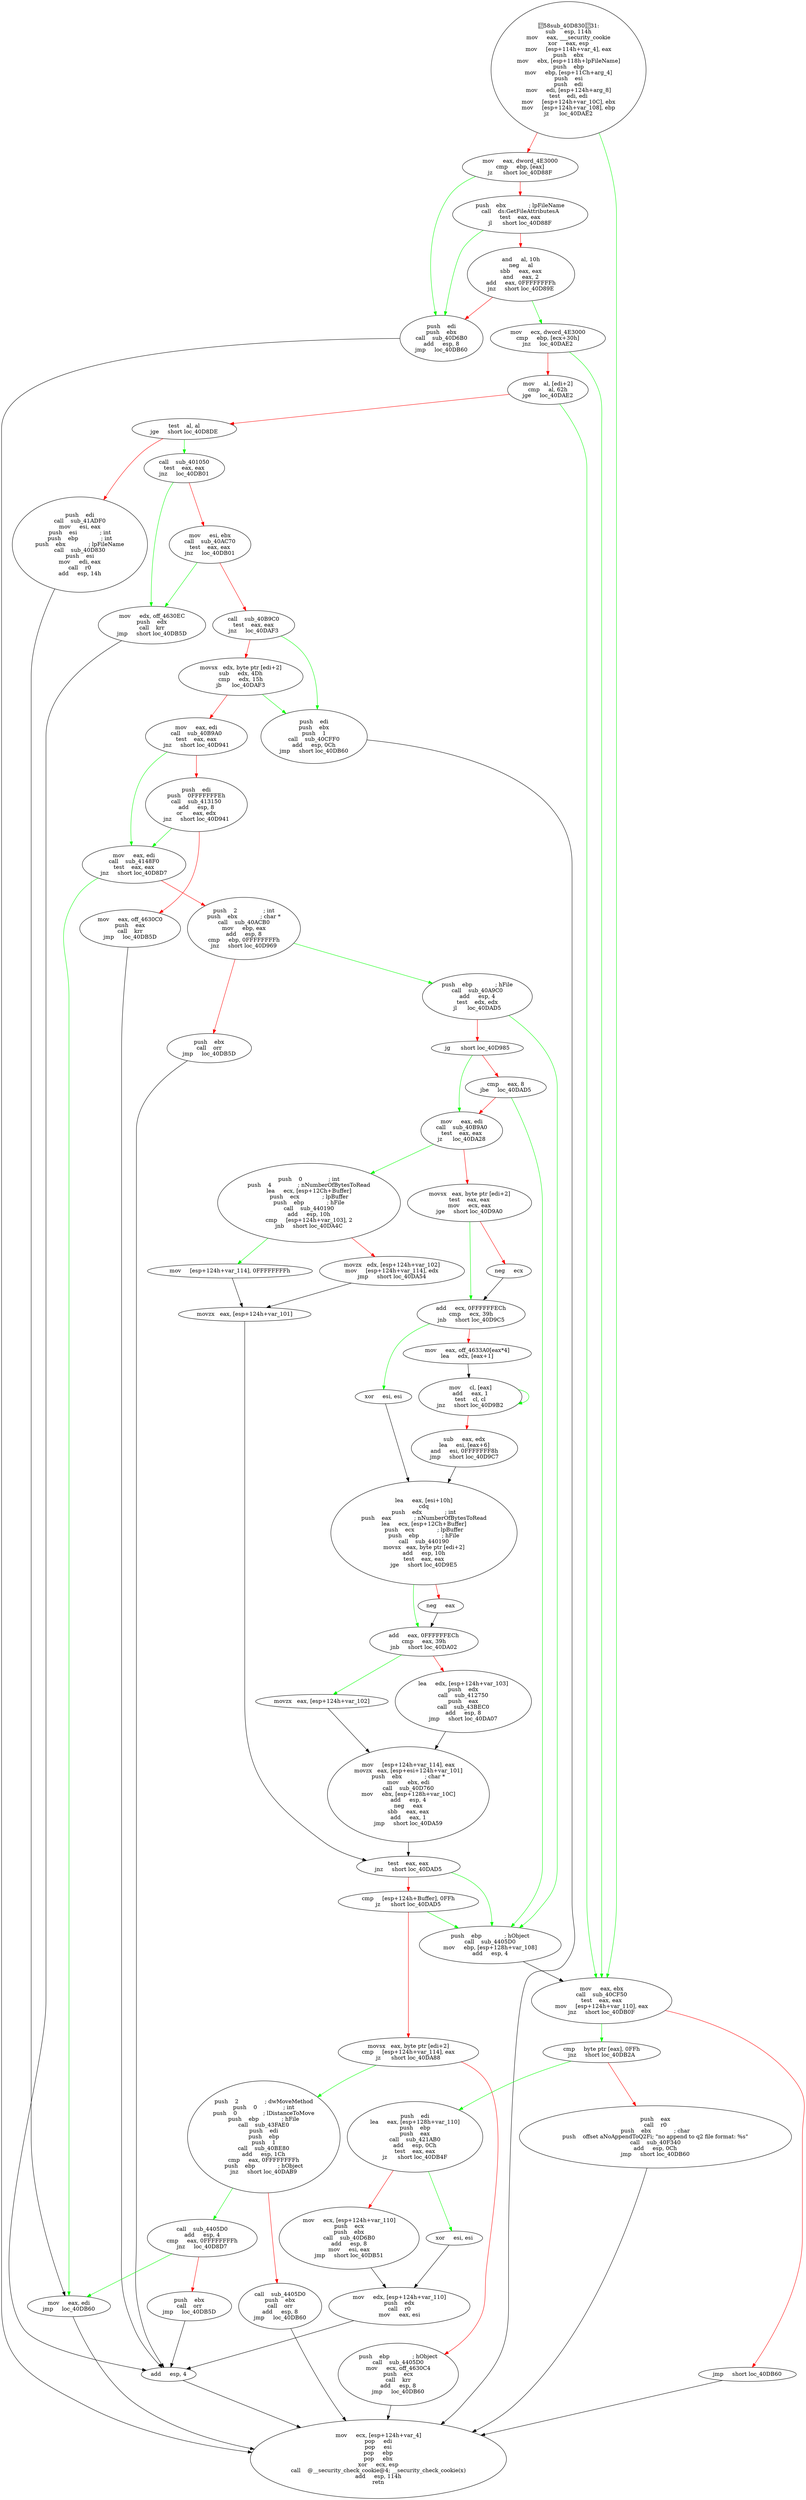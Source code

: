 digraph G{
Node0 [label = "58sub_40D83031:
sub     esp, 114h
mov     eax, ___security_cookie
xor     eax, esp
mov     [esp+114h+var_4], eax
push    ebx
mov     ebx, [esp+118h+lpFileName]
push    ebp
mov     ebp, [esp+11Ch+arg_4]
push    esi
push    edi
mov     edi, [esp+124h+arg_8]
test    edi, edi
mov     [esp+124h+var_10C], ebx
mov     [esp+124h+var_108], ebp
jz      loc_40DAE2"]
Node1 [label = "mov     eax, dword_4E3000
cmp     ebp, [eax]
jz      short loc_40D88F"]
Node2 [label = "push    ebx             ; lpFileName
call    ds:GetFileAttributesA
test    eax, eax
jl      short loc_40D88F"]
Node3 [label = "and     al, 10h
neg     al
sbb     eax, eax
and     eax, 2
add     eax, 0FFFFFFFFh
jnz     short loc_40D89E"]
Node4 [label = "push    edi
push    ebx
call    sub_40D6B0
add     esp, 8
jmp     loc_40DB60"]
Node5 [label = "mov     ecx, dword_4E3000
cmp     ebp, [ecx+30h]
jnz     loc_40DAE2"]
Node6 [label = "mov     al, [edi+2]
cmp     al, 62h
jge     loc_40DAE2"]
Node7 [label = "test    al, al
jge     short loc_40D8DE"]
Node8 [label = "push    edi
call    sub_41ADF0
mov     esi, eax
push    esi             ; int
push    ebp             ; int
push    ebx             ; lpFileName
call    sub_40D830
push    esi
mov     edi, eax
call    r0
add     esp, 14h"]
Node9 [label = "mov     eax, edi
jmp     loc_40DB60"]
Node10 [label = "call    sub_401050
test    eax, eax
jnz     loc_40DB01"]
Node11 [label = "mov     esi, ebx
call    sub_40AC70
test    eax, eax
jnz     loc_40DB01"]
Node12 [label = "call    sub_40B9C0
test    eax, eax
jnz     loc_40DAF3"]
Node13 [label = "movsx   edx, byte ptr [edi+2]
sub     edx, 4Dh
cmp     edx, 15h
jb      loc_40DAF3"]
Node14 [label = "mov     eax, edi
call    sub_40B9A0
test    eax, eax
jnz     short loc_40D941"]
Node15 [label = "push    edi
push    0FFFFFFFEh
call    sub_413150
add     esp, 8
or      eax, edx
jnz     short loc_40D941"]
Node16 [label = "mov     eax, off_4630C0
push    eax
call    krr
jmp     loc_40DB5D"]
Node17 [label = "mov     eax, edi
call    sub_4148F0
test    eax, eax
jnz     short loc_40D8D7"]
Node18 [label = "push    2               ; int
push    ebx             ; char *
call    sub_40ACB0
mov     ebp, eax
add     esp, 8
cmp     ebp, 0FFFFFFFFh
jnz     short loc_40D969"]
Node19 [label = "push    ebx
call    orr
jmp     loc_40DB5D"]
Node20 [label = "push    ebp             ; hFile
call    sub_40A9C0
add     esp, 4
test    edx, edx
jl      loc_40DAD5"]
Node21 [label = "jg      short loc_40D985"]
Node22 [label = "cmp     eax, 8
jbe     loc_40DAD5"]
Node23 [label = "mov     eax, edi
call    sub_40B9A0
test    eax, eax
jz      loc_40DA28"]
Node24 [label = "movsx   eax, byte ptr [edi+2]
test    eax, eax
mov     ecx, eax
jge     short loc_40D9A0"]
Node25 [label = "neg     ecx"]
Node26 [label = "add     ecx, 0FFFFFFECh
cmp     ecx, 39h
jnb     short loc_40D9C5"]
Node27 [label = "mov     eax, off_4633A0[eax*4]
lea     edx, [eax+1]"]
Node28 [label = "mov     cl, [eax]
add     eax, 1
test    cl, cl
jnz     short loc_40D9B2"]
Node29 [label = "sub     eax, edx
lea     esi, [eax+6]
and     esi, 0FFFFFFF8h
jmp     short loc_40D9C7"]
Node30 [label = "xor     esi, esi"]
Node31 [label = "lea     eax, [esi+10h]
cdq
push    edx             ; int
push    eax             ; nNumberOfBytesToRead
lea     ecx, [esp+12Ch+Buffer]
push    ecx             ; lpBuffer
push    ebp             ; hFile
call    sub_440190
movsx   eax, byte ptr [edi+2]
add     esp, 10h
test    eax, eax
jge     short loc_40D9E5"]
Node32 [label = "neg     eax"]
Node33 [label = "add     eax, 0FFFFFFECh
cmp     eax, 39h
jnb     short loc_40DA02"]
Node34 [label = "lea     edx, [esp+124h+var_103]
push    edx
call    sub_412750
push    eax
call    sub_43BEC0
add     esp, 8
jmp     short loc_40DA07"]
Node35 [label = "movzx   eax, [esp+124h+var_102]"]
Node36 [label = "mov     [esp+124h+var_114], eax
movzx   eax, [esp+esi+124h+var_101]
push    ebx             ; char *
mov     ebx, edi
call    sub_40D760
mov     ebx, [esp+128h+var_10C]
add     esp, 4
neg     eax
sbb     eax, eax
add     eax, 1
jmp     short loc_40DA59"]
Node37 [label = "push    0               ; int
push    4               ; nNumberOfBytesToRead
lea     ecx, [esp+12Ch+Buffer]
push    ecx             ; lpBuffer
push    ebp             ; hFile
call    sub_440190
add     esp, 10h
cmp     [esp+124h+var_103], 2
jnb     short loc_40DA4C"]
Node38 [label = "movzx   edx, [esp+124h+var_102]
mov     [esp+124h+var_114], edx
jmp     short loc_40DA54"]
Node39 [label = "mov     [esp+124h+var_114], 0FFFFFFFFh"]
Node40 [label = "movzx   eax, [esp+124h+var_101]"]
Node41 [label = "test    eax, eax
jnz     short loc_40DAD5"]
Node42 [label = "cmp     [esp+124h+Buffer], 0FFh
jz      short loc_40DAD5"]
Node43 [label = "movsx   eax, byte ptr [edi+2]
cmp     [esp+124h+var_114], eax
jz      short loc_40DA88"]
Node44 [label = "push    ebp             ; hObject
call    sub_4405D0
mov     ecx, off_4630C4
push    ecx
call    krr
add     esp, 8
jmp     loc_40DB60"]
Node45 [label = "push    2               ; dwMoveMethod
push    0               ; int
push    0               ; lDistanceToMove
push    ebp             ; hFile
call    sub_43FAE0
push    edi
push    ebp
push    1
call    sub_40BE80
add     esp, 1Ch
cmp     eax, 0FFFFFFFFh
push    ebp             ; hObject
jnz     short loc_40DAB9"]
Node46 [label = "call    sub_4405D0
push    ebx
call    orr
add     esp, 8
jmp     loc_40DB60"]
Node47 [label = "call    sub_4405D0
add     esp, 4
cmp     eax, 0FFFFFFFFh
jnz     loc_40D8D7"]
Node48 [label = "push    ebx
call    orr
jmp     loc_40DB5D"]
Node49 [label = "push    ebp             ; hObject
call    sub_4405D0
mov     ebp, [esp+128h+var_108]
add     esp, 4"]
Node50 [label = "mov     eax, ebx
call    sub_40CF50
test    eax, eax
mov     [esp+124h+var_110], eax
jnz     short loc_40DB0F"]
Node51 [label = "jmp     short loc_40DB60"]
Node52 [label = "push    edi
push    ebx
push    1
call    sub_40CFF0
add     esp, 0Ch
jmp     short loc_40DB60"]
Node53 [label = "mov     edx, off_4630EC
push    edx
call    krr
jmp     short loc_40DB5D"]
Node54 [label = "cmp     byte ptr [eax], 0FFh
jnz     short loc_40DB2A"]
Node55 [label = "push    eax
call    r0
push    ebx             ; char
push    offset aNoAppendToQ2Fi; \"no append to q2 file format: %s\"
call    sub_40F340
add     esp, 0Ch
jmp     short loc_40DB60"]
Node56 [label = "push    edi
lea     eax, [esp+128h+var_110]
push    ebp
push    eax
call    sub_421AB0
add     esp, 0Ch
test    eax, eax
jz      short loc_40DB4F"]
Node57 [label = "mov     ecx, [esp+124h+var_110]
push    ecx
push    ebx
call    sub_40D6B0
add     esp, 8
mov     esi, eax
jmp     short loc_40DB51"]
Node58 [label = "xor     esi, esi"]
Node59 [label = "mov     edx, [esp+124h+var_110]
push    edx
call    r0
mov     eax, esi"]
Node60 [label = "add     esp, 4"]
Node61 [label = "mov     ecx, [esp+124h+var_4]
pop     edi
pop     esi
pop     ebp
pop     ebx
xor     ecx, esp
call    @__security_check_cookie@4; __security_check_cookie(x)
add     esp, 114h
retn"]
Node0 -> Node1 [color = "red"]
Node0 -> Node50 [color = "green"]
Node1 -> Node2 [color = "red"]
Node1 -> Node4 [color = "green"]
Node2 -> Node3 [color = "red"]
Node2 -> Node4 [color = "green"]
Node3 -> Node4 [color = "red"]
Node3 -> Node5 [color = "green"]
Node4 -> Node61 [color = "black"]
Node5 -> Node6 [color = "red"]
Node5 -> Node50 [color = "green"]
Node6 -> Node7 [color = "red"]
Node6 -> Node50 [color = "green"]
Node7 -> Node8 [color = "red"]
Node7 -> Node10 [color = "green"]
Node8 -> Node9 [color = "black"]
Node9 -> Node61 [color = "black"]
Node10 -> Node11 [color = "red"]
Node10 -> Node53 [color = "green"]
Node11 -> Node12 [color = "red"]
Node11 -> Node53 [color = "green"]
Node12 -> Node13 [color = "red"]
Node12 -> Node52 [color = "green"]
Node13 -> Node14 [color = "red"]
Node13 -> Node52 [color = "green"]
Node14 -> Node15 [color = "red"]
Node14 -> Node17 [color = "green"]
Node15 -> Node16 [color = "red"]
Node15 -> Node17 [color = "green"]
Node16 -> Node60 [color = "black"]
Node17 -> Node9 [color = "green"]
Node17 -> Node18 [color = "red"]
Node18 -> Node19 [color = "red"]
Node18 -> Node20 [color = "green"]
Node19 -> Node60 [color = "black"]
Node20 -> Node21 [color = "red"]
Node20 -> Node49 [color = "green"]
Node21 -> Node22 [color = "red"]
Node21 -> Node23 [color = "green"]
Node22 -> Node23 [color = "red"]
Node22 -> Node49 [color = "green"]
Node23 -> Node24 [color = "red"]
Node23 -> Node37 [color = "green"]
Node24 -> Node25 [color = "red"]
Node24 -> Node26 [color = "green"]
Node25 -> Node26 [color = "black"]
Node26 -> Node27 [color = "red"]
Node26 -> Node30 [color = "green"]
Node27 -> Node28 [color = "black"]
Node28 -> Node29 [color = "red"]
Node28 -> Node28 [color = "green"]
Node29 -> Node31 [color = "black"]
Node30 -> Node31 [color = "black"]
Node31 -> Node32 [color = "red"]
Node31 -> Node33 [color = "green"]
Node32 -> Node33 [color = "black"]
Node33 -> Node34 [color = "red"]
Node33 -> Node35 [color = "green"]
Node34 -> Node36 [color = "black"]
Node35 -> Node36 [color = "black"]
Node36 -> Node41 [color = "black"]
Node37 -> Node38 [color = "red"]
Node37 -> Node39 [color = "green"]
Node38 -> Node40 [color = "black"]
Node39 -> Node40 [color = "black"]
Node40 -> Node41 [color = "black"]
Node41 -> Node42 [color = "red"]
Node41 -> Node49 [color = "green"]
Node42 -> Node43 [color = "red"]
Node42 -> Node49 [color = "green"]
Node43 -> Node44 [color = "red"]
Node43 -> Node45 [color = "green"]
Node44 -> Node61 [color = "black"]
Node45 -> Node46 [color = "red"]
Node45 -> Node47 [color = "green"]
Node46 -> Node61 [color = "black"]
Node47 -> Node9 [color = "green"]
Node47 -> Node48 [color = "red"]
Node48 -> Node60 [color = "black"]
Node49 -> Node50 [color = "black"]
Node50 -> Node51 [color = "red"]
Node50 -> Node54 [color = "green"]
Node51 -> Node61 [color = "black"]
Node52 -> Node61 [color = "black"]
Node53 -> Node60 [color = "black"]
Node54 -> Node55 [color = "red"]
Node54 -> Node56 [color = "green"]
Node55 -> Node61 [color = "black"]
Node56 -> Node57 [color = "red"]
Node56 -> Node58 [color = "green"]
Node57 -> Node59 [color = "black"]
Node58 -> Node59 [color = "black"]
Node59 -> Node60 [color = "black"]
Node60 -> Node61 [color = "black"]
}